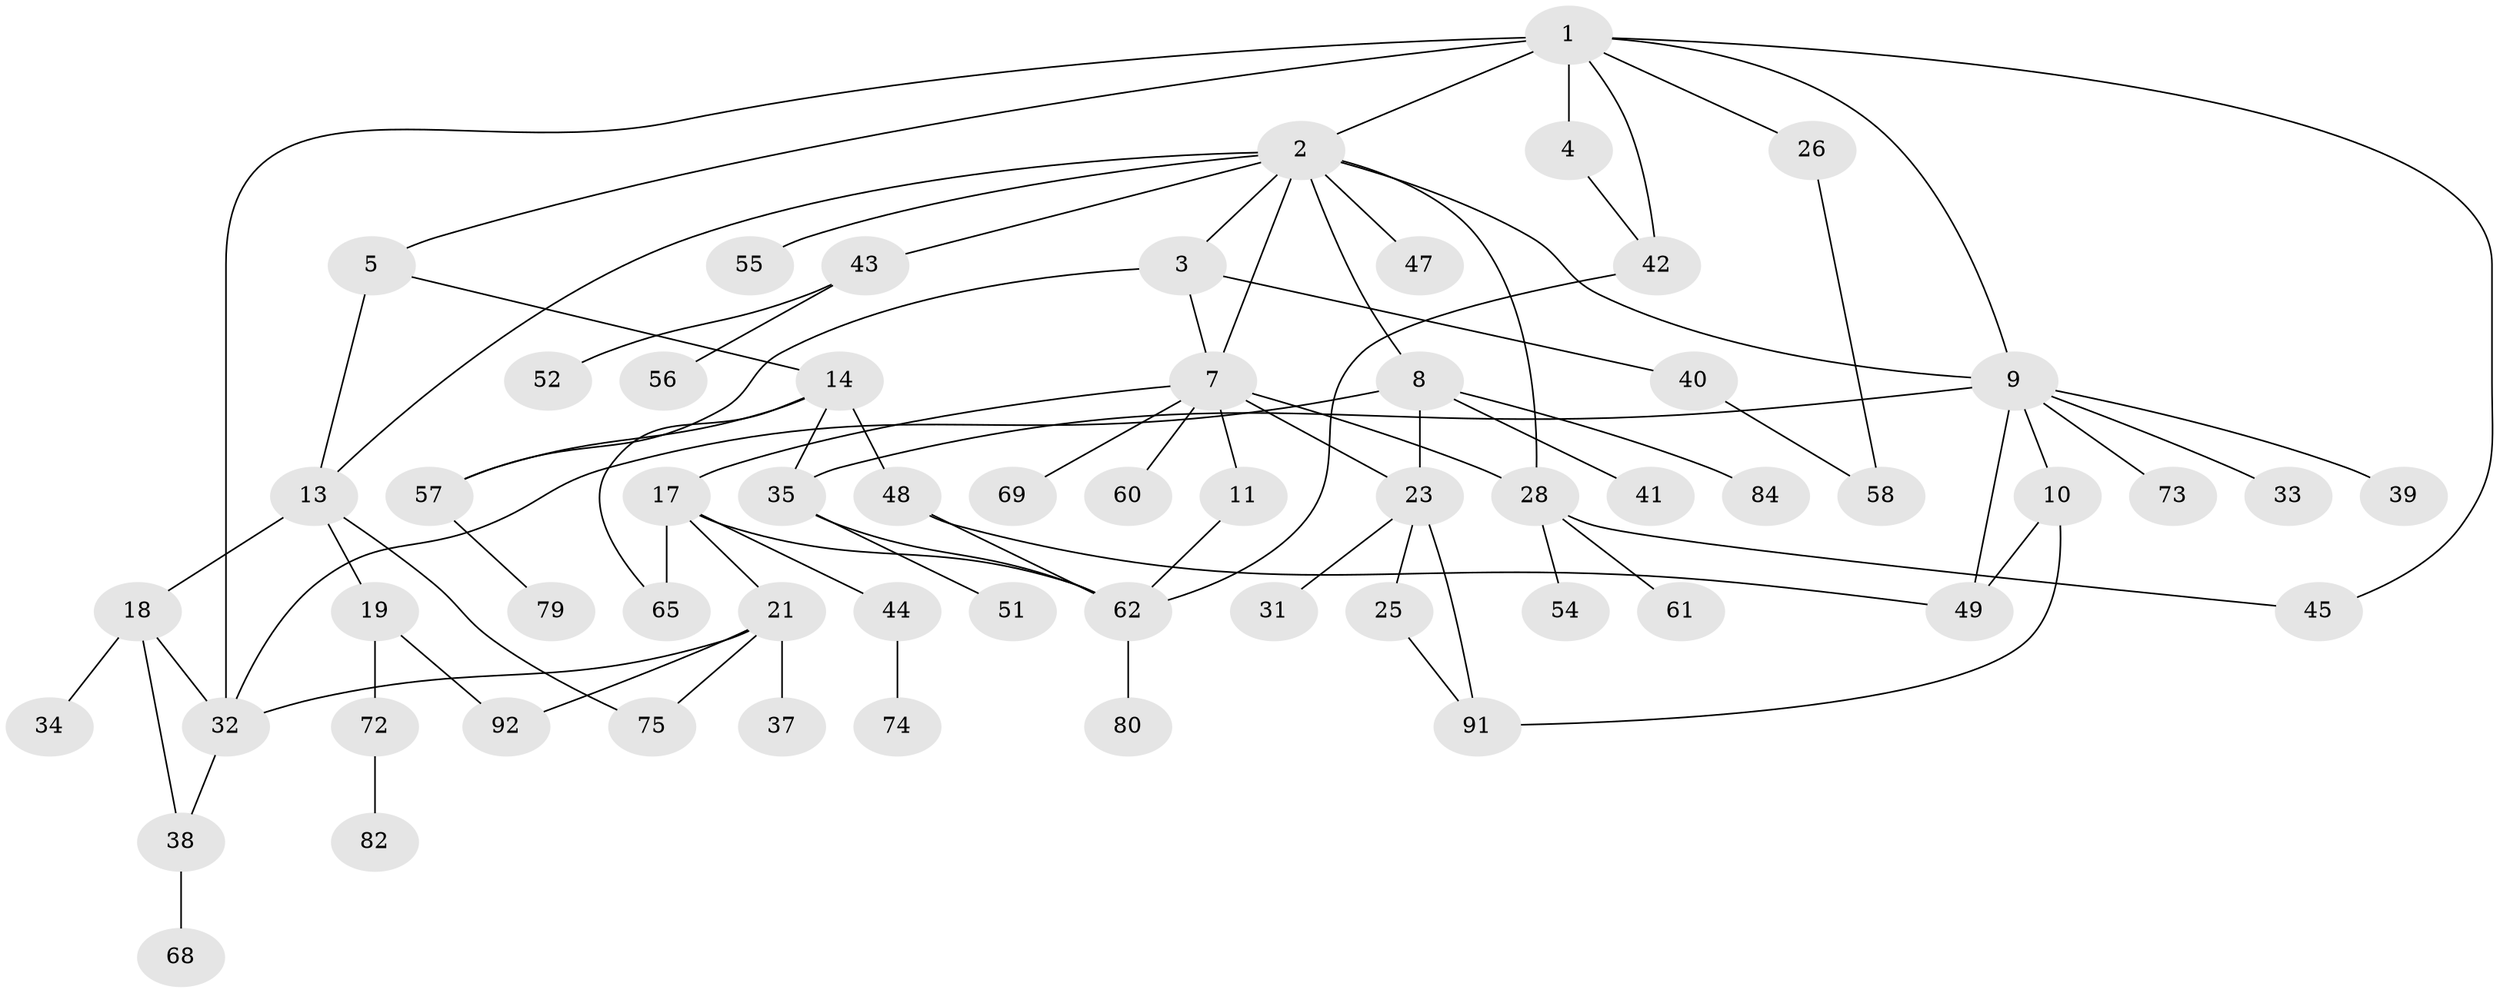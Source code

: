 // original degree distribution, {8: 0.021739130434782608, 5: 0.03260869565217391, 2: 0.2826086956521739, 3: 0.20652173913043478, 4: 0.13043478260869565, 7: 0.010869565217391304, 6: 0.021739130434782608, 1: 0.29347826086956524}
// Generated by graph-tools (version 1.1) at 2025/41/03/06/25 10:41:28]
// undirected, 60 vertices, 84 edges
graph export_dot {
graph [start="1"]
  node [color=gray90,style=filled];
  1 [super="+83"];
  2 [super="+6"];
  3 [super="+76"];
  4;
  5;
  7 [super="+16"];
  8 [super="+15"];
  9 [super="+12"];
  10 [super="+67"];
  11;
  13 [super="+53"];
  14 [super="+24"];
  17 [super="+22"];
  18 [super="+20"];
  19 [super="+29"];
  21 [super="+66"];
  23 [super="+30"];
  25 [super="+27"];
  26;
  28 [super="+46"];
  31 [super="+71"];
  32 [super="+36"];
  33;
  34;
  35 [super="+89"];
  37;
  38;
  39;
  40 [super="+70"];
  41;
  42 [super="+86"];
  43;
  44 [super="+64"];
  45;
  47;
  48;
  49 [super="+50"];
  51;
  52;
  54 [super="+59"];
  55 [super="+87"];
  56;
  57 [super="+63"];
  58 [super="+85"];
  60;
  61;
  62 [super="+77"];
  65;
  68 [super="+81"];
  69;
  72 [super="+78"];
  73;
  74;
  75 [super="+90"];
  79;
  80;
  82;
  84 [super="+88"];
  91;
  92;
  1 -- 2;
  1 -- 4;
  1 -- 5;
  1 -- 26;
  1 -- 42;
  1 -- 32 [weight=2];
  1 -- 45;
  1 -- 9;
  2 -- 3;
  2 -- 7;
  2 -- 8;
  2 -- 9;
  2 -- 28;
  2 -- 47;
  2 -- 43;
  2 -- 13;
  2 -- 55;
  3 -- 40;
  3 -- 57;
  3 -- 7;
  4 -- 42;
  5 -- 14;
  5 -- 13;
  7 -- 11;
  7 -- 60;
  7 -- 69;
  7 -- 23;
  7 -- 17;
  7 -- 28;
  8 -- 23;
  8 -- 41;
  8 -- 84;
  8 -- 32;
  9 -- 10;
  9 -- 33;
  9 -- 49;
  9 -- 35;
  9 -- 73;
  9 -- 39;
  10 -- 49;
  10 -- 91;
  11 -- 62;
  13 -- 18;
  13 -- 19;
  13 -- 75;
  14 -- 65;
  14 -- 48;
  14 -- 35;
  14 -- 57;
  17 -- 21;
  17 -- 44;
  17 -- 62;
  17 -- 65;
  18 -- 32;
  18 -- 34;
  18 -- 38;
  19 -- 72;
  19 -- 92;
  21 -- 37;
  21 -- 92;
  21 -- 32;
  21 -- 75;
  23 -- 25;
  23 -- 91;
  23 -- 31;
  25 -- 91;
  26 -- 58;
  28 -- 45;
  28 -- 61;
  28 -- 54;
  32 -- 38;
  35 -- 51;
  35 -- 62;
  38 -- 68;
  40 -- 58;
  42 -- 62;
  43 -- 52;
  43 -- 56;
  44 -- 74;
  48 -- 49;
  48 -- 62;
  57 -- 79;
  62 -- 80;
  72 -- 82;
}
